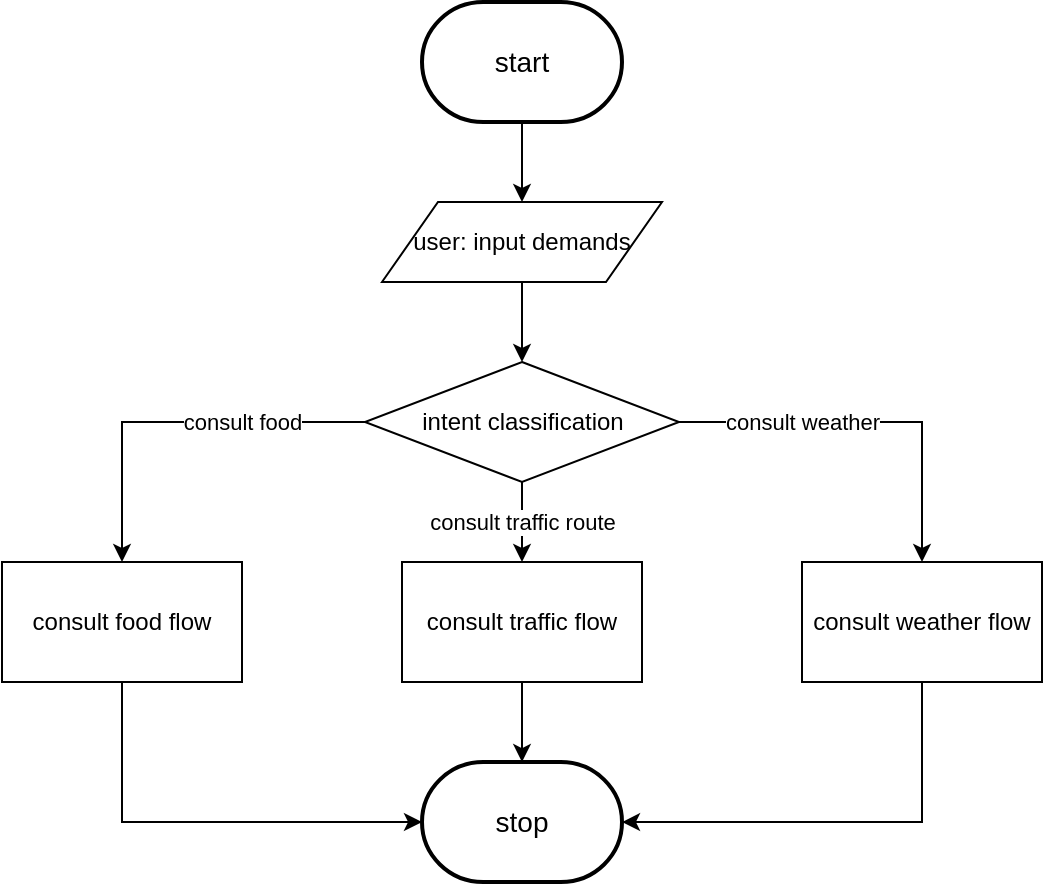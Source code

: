 <mxfile version="12.2.3" type="github" pages="1">
  <diagram id="WU-TL6IKNw6DOxx73Fz2" name="Page-1">
    <mxGraphModel dx="768" dy="1630" grid="1" gridSize="10" guides="1" tooltips="1" connect="1" arrows="1" fold="1" page="1" pageScale="1" pageWidth="827" pageHeight="1169" math="0" shadow="0">
      <root>
        <mxCell id="0"/>
        <mxCell id="1" parent="0"/>
        <mxCell id="SYcvyXfJz1ZWH5OVi8Zo-3" style="edgeStyle=orthogonalEdgeStyle;rounded=0;orthogonalLoop=1;jettySize=auto;html=1;exitX=0.5;exitY=1;exitDx=0;exitDy=0;exitPerimeter=0;entryX=0.5;entryY=0;entryDx=0;entryDy=0;" edge="1" parent="1" source="SYcvyXfJz1ZWH5OVi8Zo-1" target="SYcvyXfJz1ZWH5OVi8Zo-2">
          <mxGeometry relative="1" as="geometry"/>
        </mxCell>
        <mxCell id="SYcvyXfJz1ZWH5OVi8Zo-1" value="&lt;span style=&quot;font-size: 14px&quot;&gt;start&lt;/span&gt;" style="strokeWidth=2;html=1;shape=mxgraph.flowchart.terminator;whiteSpace=wrap;" vertex="1" parent="1">
          <mxGeometry x="350" y="-1159.981" width="100" height="60" as="geometry"/>
        </mxCell>
        <mxCell id="SYcvyXfJz1ZWH5OVi8Zo-5" style="edgeStyle=orthogonalEdgeStyle;rounded=0;orthogonalLoop=1;jettySize=auto;html=1;exitX=0.5;exitY=1;exitDx=0;exitDy=0;entryX=0.5;entryY=0;entryDx=0;entryDy=0;" edge="1" parent="1" source="SYcvyXfJz1ZWH5OVi8Zo-2" target="SYcvyXfJz1ZWH5OVi8Zo-4">
          <mxGeometry relative="1" as="geometry"/>
        </mxCell>
        <mxCell id="SYcvyXfJz1ZWH5OVi8Zo-2" value="user: input demands" style="shape=parallelogram;perimeter=parallelogramPerimeter;whiteSpace=wrap;html=1;" vertex="1" parent="1">
          <mxGeometry x="330" y="-1060" width="140" height="40" as="geometry"/>
        </mxCell>
        <mxCell id="SYcvyXfJz1ZWH5OVi8Zo-10" value="consult traffic route" style="edgeStyle=orthogonalEdgeStyle;rounded=0;orthogonalLoop=1;jettySize=auto;html=1;exitX=0.5;exitY=1;exitDx=0;exitDy=0;" edge="1" parent="1" source="SYcvyXfJz1ZWH5OVi8Zo-4" target="SYcvyXfJz1ZWH5OVi8Zo-8">
          <mxGeometry x="0.005" relative="1" as="geometry">
            <mxPoint as="offset"/>
          </mxGeometry>
        </mxCell>
        <mxCell id="SYcvyXfJz1ZWH5OVi8Zo-11" value="consult food" style="edgeStyle=orthogonalEdgeStyle;rounded=0;orthogonalLoop=1;jettySize=auto;html=1;exitX=0;exitY=0.5;exitDx=0;exitDy=0;entryX=0.5;entryY=0;entryDx=0;entryDy=0;" edge="1" parent="1" source="SYcvyXfJz1ZWH5OVi8Zo-4" target="SYcvyXfJz1ZWH5OVi8Zo-6">
          <mxGeometry x="-0.356" relative="1" as="geometry">
            <mxPoint as="offset"/>
          </mxGeometry>
        </mxCell>
        <mxCell id="SYcvyXfJz1ZWH5OVi8Zo-12" value="consult weather" style="edgeStyle=orthogonalEdgeStyle;rounded=0;orthogonalLoop=1;jettySize=auto;html=1;exitX=1;exitY=0.5;exitDx=0;exitDy=0;entryX=0.5;entryY=0;entryDx=0;entryDy=0;" edge="1" parent="1" source="SYcvyXfJz1ZWH5OVi8Zo-4" target="SYcvyXfJz1ZWH5OVi8Zo-9">
          <mxGeometry x="-0.356" relative="1" as="geometry">
            <mxPoint as="offset"/>
          </mxGeometry>
        </mxCell>
        <mxCell id="SYcvyXfJz1ZWH5OVi8Zo-4" value="intent classification" style="rhombus;whiteSpace=wrap;html=1;" vertex="1" parent="1">
          <mxGeometry x="321.5" y="-980" width="157" height="60" as="geometry"/>
        </mxCell>
        <mxCell id="SYcvyXfJz1ZWH5OVi8Zo-15" style="edgeStyle=orthogonalEdgeStyle;rounded=0;orthogonalLoop=1;jettySize=auto;html=1;exitX=0.5;exitY=1;exitDx=0;exitDy=0;entryX=0;entryY=0.5;entryDx=0;entryDy=0;entryPerimeter=0;" edge="1" parent="1" source="SYcvyXfJz1ZWH5OVi8Zo-6" target="SYcvyXfJz1ZWH5OVi8Zo-13">
          <mxGeometry relative="1" as="geometry"/>
        </mxCell>
        <mxCell id="SYcvyXfJz1ZWH5OVi8Zo-6" value="consult food flow" style="rounded=0;whiteSpace=wrap;html=1;" vertex="1" parent="1">
          <mxGeometry x="140" y="-880" width="120" height="60" as="geometry"/>
        </mxCell>
        <mxCell id="SYcvyXfJz1ZWH5OVi8Zo-14" style="edgeStyle=orthogonalEdgeStyle;rounded=0;orthogonalLoop=1;jettySize=auto;html=1;exitX=0.5;exitY=1;exitDx=0;exitDy=0;entryX=0.5;entryY=0;entryDx=0;entryDy=0;entryPerimeter=0;" edge="1" parent="1" source="SYcvyXfJz1ZWH5OVi8Zo-8" target="SYcvyXfJz1ZWH5OVi8Zo-13">
          <mxGeometry relative="1" as="geometry"/>
        </mxCell>
        <mxCell id="SYcvyXfJz1ZWH5OVi8Zo-8" value="consult traffic flow" style="rounded=0;whiteSpace=wrap;html=1;" vertex="1" parent="1">
          <mxGeometry x="340" y="-880" width="120" height="60" as="geometry"/>
        </mxCell>
        <mxCell id="SYcvyXfJz1ZWH5OVi8Zo-16" style="edgeStyle=orthogonalEdgeStyle;rounded=0;orthogonalLoop=1;jettySize=auto;html=1;exitX=0.5;exitY=1;exitDx=0;exitDy=0;entryX=1;entryY=0.5;entryDx=0;entryDy=0;entryPerimeter=0;" edge="1" parent="1" source="SYcvyXfJz1ZWH5OVi8Zo-9" target="SYcvyXfJz1ZWH5OVi8Zo-13">
          <mxGeometry relative="1" as="geometry"/>
        </mxCell>
        <mxCell id="SYcvyXfJz1ZWH5OVi8Zo-9" value="consult weather flow" style="rounded=0;whiteSpace=wrap;html=1;" vertex="1" parent="1">
          <mxGeometry x="540" y="-880" width="120" height="60" as="geometry"/>
        </mxCell>
        <mxCell id="SYcvyXfJz1ZWH5OVi8Zo-13" value="&lt;span style=&quot;font-size: 14px&quot;&gt;stop&lt;/span&gt;" style="strokeWidth=2;html=1;shape=mxgraph.flowchart.terminator;whiteSpace=wrap;" vertex="1" parent="1">
          <mxGeometry x="350" y="-779.981" width="100" height="60" as="geometry"/>
        </mxCell>
      </root>
    </mxGraphModel>
  </diagram>
</mxfile>
